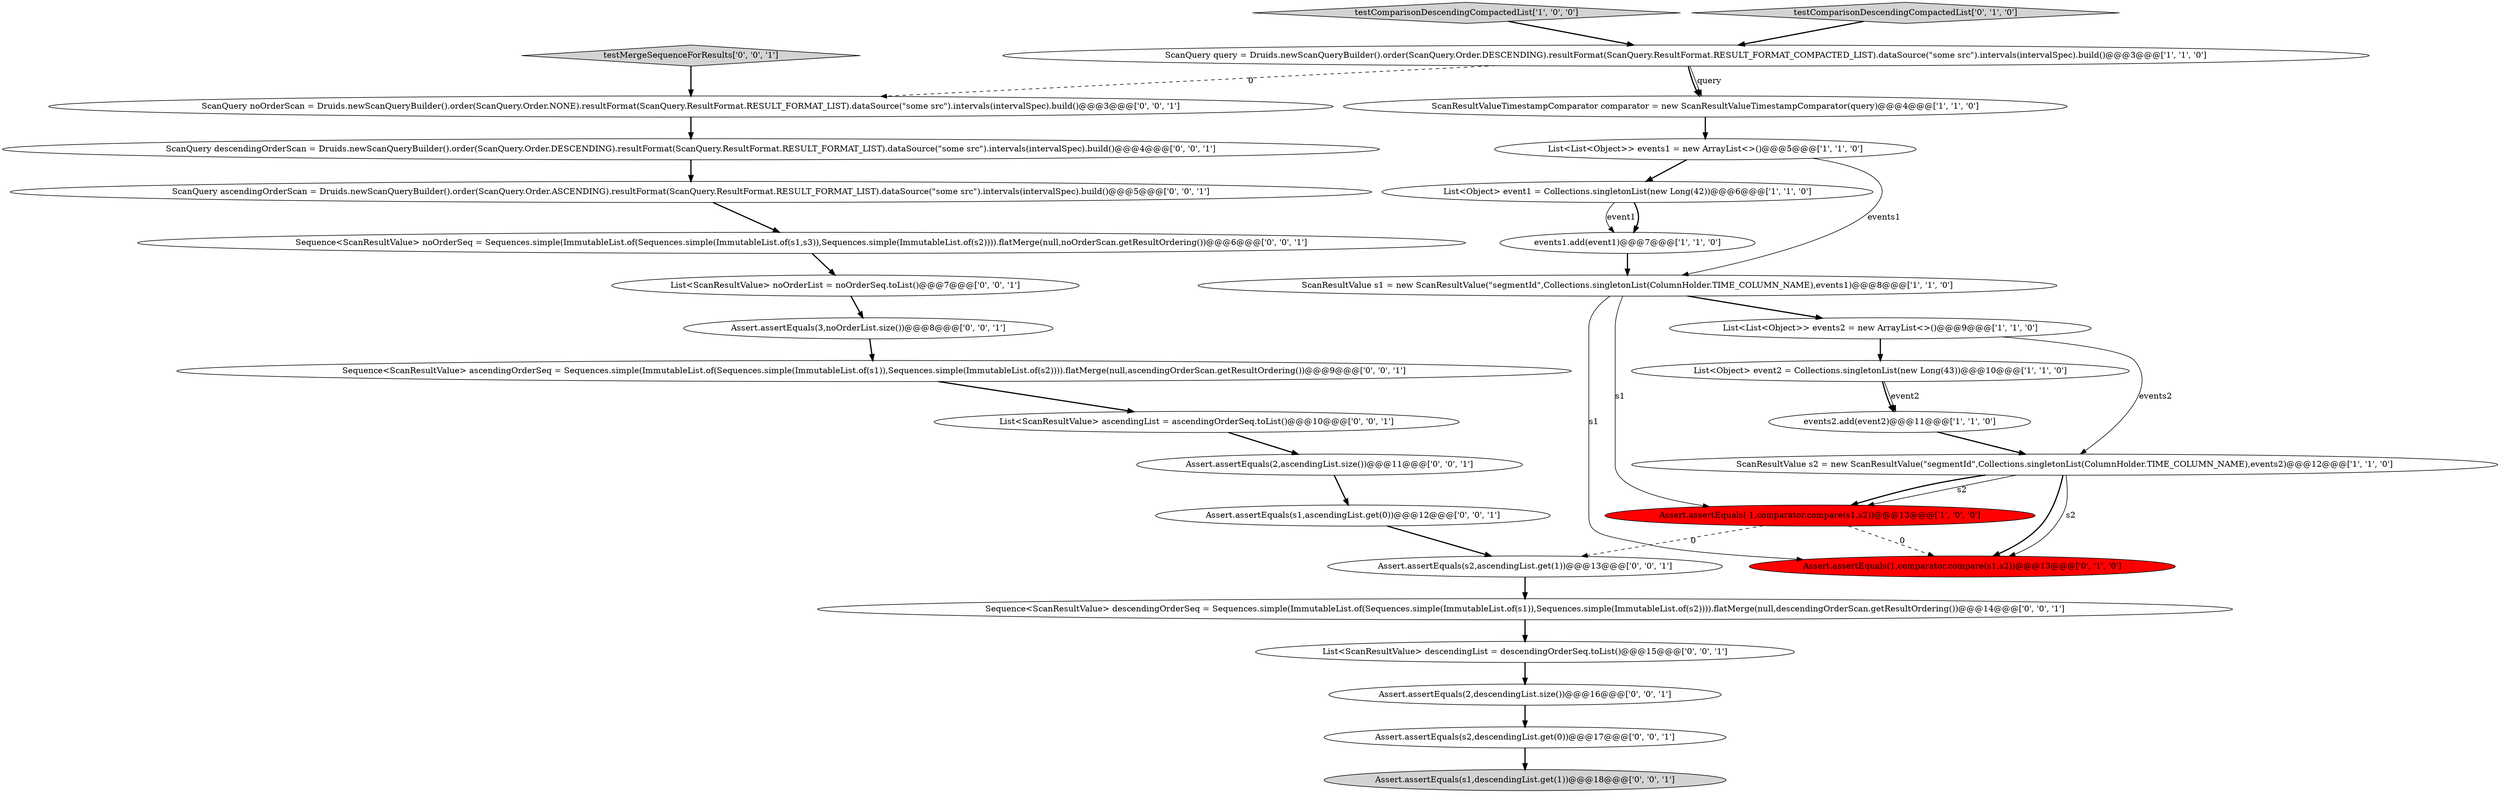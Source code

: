 digraph {
13 [style = filled, label = "Assert.assertEquals(1,comparator.compare(s1,s2))@@@13@@@['0', '1', '0']", fillcolor = red, shape = ellipse image = "AAA1AAABBB2BBB"];
15 [style = filled, label = "Sequence<ScanResultValue> noOrderSeq = Sequences.simple(ImmutableList.of(Sequences.simple(ImmutableList.of(s1,s3)),Sequences.simple(ImmutableList.of(s2)))).flatMerge(null,noOrderScan.getResultOrdering())@@@6@@@['0', '0', '1']", fillcolor = white, shape = ellipse image = "AAA0AAABBB3BBB"];
19 [style = filled, label = "Assert.assertEquals(s1,descendingList.get(1))@@@18@@@['0', '0', '1']", fillcolor = lightgray, shape = ellipse image = "AAA0AAABBB3BBB"];
29 [style = filled, label = "Assert.assertEquals(2,descendingList.size())@@@16@@@['0', '0', '1']", fillcolor = white, shape = ellipse image = "AAA0AAABBB3BBB"];
17 [style = filled, label = "List<ScanResultValue> noOrderList = noOrderSeq.toList()@@@7@@@['0', '0', '1']", fillcolor = white, shape = ellipse image = "AAA0AAABBB3BBB"];
26 [style = filled, label = "ScanQuery noOrderScan = Druids.newScanQueryBuilder().order(ScanQuery.Order.NONE).resultFormat(ScanQuery.ResultFormat.RESULT_FORMAT_LIST).dataSource(\"some src\").intervals(intervalSpec).build()@@@3@@@['0', '0', '1']", fillcolor = white, shape = ellipse image = "AAA0AAABBB3BBB"];
14 [style = filled, label = "ScanQuery descendingOrderScan = Druids.newScanQueryBuilder().order(ScanQuery.Order.DESCENDING).resultFormat(ScanQuery.ResultFormat.RESULT_FORMAT_LIST).dataSource(\"some src\").intervals(intervalSpec).build()@@@4@@@['0', '0', '1']", fillcolor = white, shape = ellipse image = "AAA0AAABBB3BBB"];
16 [style = filled, label = "List<ScanResultValue> descendingList = descendingOrderSeq.toList()@@@15@@@['0', '0', '1']", fillcolor = white, shape = ellipse image = "AAA0AAABBB3BBB"];
0 [style = filled, label = "Assert.assertEquals(-1,comparator.compare(s1,s2))@@@13@@@['1', '0', '0']", fillcolor = red, shape = ellipse image = "AAA1AAABBB1BBB"];
27 [style = filled, label = "testMergeSequenceForResults['0', '0', '1']", fillcolor = lightgray, shape = diamond image = "AAA0AAABBB3BBB"];
20 [style = filled, label = "Assert.assertEquals(s2,descendingList.get(0))@@@17@@@['0', '0', '1']", fillcolor = white, shape = ellipse image = "AAA0AAABBB3BBB"];
1 [style = filled, label = "testComparisonDescendingCompactedList['1', '0', '0']", fillcolor = lightgray, shape = diamond image = "AAA0AAABBB1BBB"];
4 [style = filled, label = "ScanResultValue s2 = new ScanResultValue(\"segmentId\",Collections.singletonList(ColumnHolder.TIME_COLUMN_NAME),events2)@@@12@@@['1', '1', '0']", fillcolor = white, shape = ellipse image = "AAA0AAABBB1BBB"];
21 [style = filled, label = "Sequence<ScanResultValue> descendingOrderSeq = Sequences.simple(ImmutableList.of(Sequences.simple(ImmutableList.of(s1)),Sequences.simple(ImmutableList.of(s2)))).flatMerge(null,descendingOrderScan.getResultOrdering())@@@14@@@['0', '0', '1']", fillcolor = white, shape = ellipse image = "AAA0AAABBB3BBB"];
23 [style = filled, label = "Assert.assertEquals(3,noOrderList.size())@@@8@@@['0', '0', '1']", fillcolor = white, shape = ellipse image = "AAA0AAABBB3BBB"];
12 [style = filled, label = "testComparisonDescendingCompactedList['0', '1', '0']", fillcolor = lightgray, shape = diamond image = "AAA0AAABBB2BBB"];
2 [style = filled, label = "List<Object> event2 = Collections.singletonList(new Long(43))@@@10@@@['1', '1', '0']", fillcolor = white, shape = ellipse image = "AAA0AAABBB1BBB"];
25 [style = filled, label = "Assert.assertEquals(s1,ascendingList.get(0))@@@12@@@['0', '0', '1']", fillcolor = white, shape = ellipse image = "AAA0AAABBB3BBB"];
5 [style = filled, label = "List<List<Object>> events2 = new ArrayList<>()@@@9@@@['1', '1', '0']", fillcolor = white, shape = ellipse image = "AAA0AAABBB1BBB"];
22 [style = filled, label = "ScanQuery ascendingOrderScan = Druids.newScanQueryBuilder().order(ScanQuery.Order.ASCENDING).resultFormat(ScanQuery.ResultFormat.RESULT_FORMAT_LIST).dataSource(\"some src\").intervals(intervalSpec).build()@@@5@@@['0', '0', '1']", fillcolor = white, shape = ellipse image = "AAA0AAABBB3BBB"];
10 [style = filled, label = "List<Object> event1 = Collections.singletonList(new Long(42))@@@6@@@['1', '1', '0']", fillcolor = white, shape = ellipse image = "AAA0AAABBB1BBB"];
18 [style = filled, label = "List<ScanResultValue> ascendingList = ascendingOrderSeq.toList()@@@10@@@['0', '0', '1']", fillcolor = white, shape = ellipse image = "AAA0AAABBB3BBB"];
28 [style = filled, label = "Assert.assertEquals(s2,ascendingList.get(1))@@@13@@@['0', '0', '1']", fillcolor = white, shape = ellipse image = "AAA0AAABBB3BBB"];
6 [style = filled, label = "List<List<Object>> events1 = new ArrayList<>()@@@5@@@['1', '1', '0']", fillcolor = white, shape = ellipse image = "AAA0AAABBB1BBB"];
9 [style = filled, label = "ScanQuery query = Druids.newScanQueryBuilder().order(ScanQuery.Order.DESCENDING).resultFormat(ScanQuery.ResultFormat.RESULT_FORMAT_COMPACTED_LIST).dataSource(\"some src\").intervals(intervalSpec).build()@@@3@@@['1', '1', '0']", fillcolor = white, shape = ellipse image = "AAA0AAABBB1BBB"];
24 [style = filled, label = "Assert.assertEquals(2,ascendingList.size())@@@11@@@['0', '0', '1']", fillcolor = white, shape = ellipse image = "AAA0AAABBB3BBB"];
3 [style = filled, label = "ScanResultValue s1 = new ScanResultValue(\"segmentId\",Collections.singletonList(ColumnHolder.TIME_COLUMN_NAME),events1)@@@8@@@['1', '1', '0']", fillcolor = white, shape = ellipse image = "AAA0AAABBB1BBB"];
30 [style = filled, label = "Sequence<ScanResultValue> ascendingOrderSeq = Sequences.simple(ImmutableList.of(Sequences.simple(ImmutableList.of(s1)),Sequences.simple(ImmutableList.of(s2)))).flatMerge(null,ascendingOrderScan.getResultOrdering())@@@9@@@['0', '0', '1']", fillcolor = white, shape = ellipse image = "AAA0AAABBB3BBB"];
7 [style = filled, label = "events1.add(event1)@@@7@@@['1', '1', '0']", fillcolor = white, shape = ellipse image = "AAA0AAABBB1BBB"];
11 [style = filled, label = "events2.add(event2)@@@11@@@['1', '1', '0']", fillcolor = white, shape = ellipse image = "AAA0AAABBB1BBB"];
8 [style = filled, label = "ScanResultValueTimestampComparator comparator = new ScanResultValueTimestampComparator(query)@@@4@@@['1', '1', '0']", fillcolor = white, shape = ellipse image = "AAA0AAABBB1BBB"];
6->3 [style = solid, label="events1"];
3->13 [style = solid, label="s1"];
18->24 [style = bold, label=""];
25->28 [style = bold, label=""];
22->15 [style = bold, label=""];
23->30 [style = bold, label=""];
4->0 [style = solid, label="s2"];
16->29 [style = bold, label=""];
4->13 [style = bold, label=""];
11->4 [style = bold, label=""];
14->22 [style = bold, label=""];
26->14 [style = bold, label=""];
8->6 [style = bold, label=""];
9->8 [style = bold, label=""];
2->11 [style = solid, label="event2"];
12->9 [style = bold, label=""];
10->7 [style = bold, label=""];
30->18 [style = bold, label=""];
17->23 [style = bold, label=""];
0->28 [style = dashed, label="0"];
7->3 [style = bold, label=""];
1->9 [style = bold, label=""];
4->0 [style = bold, label=""];
29->20 [style = bold, label=""];
5->2 [style = bold, label=""];
3->5 [style = bold, label=""];
15->17 [style = bold, label=""];
28->21 [style = bold, label=""];
24->25 [style = bold, label=""];
6->10 [style = bold, label=""];
0->13 [style = dashed, label="0"];
9->26 [style = dashed, label="0"];
21->16 [style = bold, label=""];
3->0 [style = solid, label="s1"];
9->8 [style = solid, label="query"];
10->7 [style = solid, label="event1"];
5->4 [style = solid, label="events2"];
4->13 [style = solid, label="s2"];
20->19 [style = bold, label=""];
2->11 [style = bold, label=""];
27->26 [style = bold, label=""];
}
